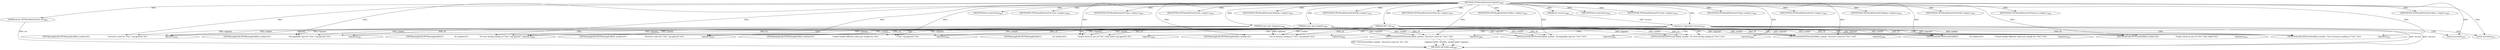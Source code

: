 digraph "TIFFReadDirEntryOutputErr" {  
"88086" [label = <(METHOD,TIFFReadDirEntryOutputErr)<SUB>3887</SUB>> ]
"88225" [label = <(METHOD_RETURN,void)<SUB>3887</SUB>> ]
"88087" [label = <(PARAM,TIFF *tif)<SUB>3887</SUB>> ]
"88088" [label = <(PARAM,enum TIFFReadDirEntryErr err)<SUB>3887</SUB>> ]
"88089" [label = <(PARAM,const char *module)<SUB>3888</SUB>> ]
"88090" [label = <(PARAM,const char *tagname)<SUB>3888</SUB>> ]
"88091" [label = <(PARAM,int recover)<SUB>3889</SUB>> ]
"88094" [label = <(&lt;operator&gt;.logicalNot,!recover)<SUB>3891</SUB>> ]
"88098" [label = <(IDENTIFIER,err,switch(err))<SUB>3893</SUB>> ]
"88101" [label = <(IDENTIFIER,TIFFReadDirEntryErrCount,&lt;empty&gt;)<SUB>3895</SUB>> ]
"88102" [label = <(TIFFErrorExtR,TIFFErrorExtR(tif, module, &quot;Incorrect count for \&quot;%s\&quot;&quot;,\012                              tagname))<SUB>3896</SUB>> ]
"88109" [label = <(IDENTIFIER,TIFFReadDirEntryErrType,&lt;empty&gt;)<SUB>3899</SUB>> ]
"88110" [label = <(TIFFErrorExtR,TIFFErrorExtR(tif, module, &quot;Incompatible type for \&quot;%s\&quot;&quot;,\012                              tagname))<SUB>3900</SUB>> ]
"88117" [label = <(IDENTIFIER,TIFFReadDirEntryErrIo,&lt;empty&gt;)<SUB>3903</SUB>> ]
"88118" [label = <(TIFFErrorExtR,TIFFErrorExtR(tif, module, &quot;IO error during reading of \&quot;%s\&quot;&quot;,\012                              tagname))<SUB>3904</SUB>> ]
"88125" [label = <(IDENTIFIER,TIFFReadDirEntryErrRange,&lt;empty&gt;)<SUB>3907</SUB>> ]
"88126" [label = <(TIFFErrorExtR,TIFFErrorExtR(tif, module, &quot;Incorrect value for \&quot;%s\&quot;&quot;,\012                              tagname))<SUB>3908</SUB>> ]
"88133" [label = <(IDENTIFIER,TIFFReadDirEntryErrPsdif,&lt;empty&gt;)<SUB>3911</SUB>> ]
"88134" [label = <(TIFFErrorExtR,TIFFErrorExtR(\012                    tif, module,\012                    &quot;Cannot handle different values per sample for \&quot;%s\&quot;&quot;,\012                    tagname))<SUB>3912</SUB>> ]
"88141" [label = <(IDENTIFIER,TIFFReadDirEntryErrSizesan,&lt;empty&gt;)<SUB>3917</SUB>> ]
"88142" [label = <(TIFFErrorExtR,TIFFErrorExtR(tif, module,\012                              &quot;Sanity check on size of \&quot;%s\&quot; value failed&quot;,\012                              tagname))<SUB>3918</SUB>> ]
"88149" [label = <(IDENTIFIER,TIFFReadDirEntryErrAlloc,&lt;empty&gt;)<SUB>3922</SUB>> ]
"88150" [label = <(TIFFErrorExtR,TIFFErrorExtR(tif, module, &quot;Out of memory reading of \&quot;%s\&quot;&quot;,\012                              tagname))<SUB>3923</SUB>> ]
"88157" [label = <(assert,assert(0))<SUB>3927</SUB>> ]
"88163" [label = <(IDENTIFIER,err,switch(err))<SUB>3933</SUB>> ]
"88166" [label = <(IDENTIFIER,TIFFReadDirEntryErrCount,&lt;empty&gt;)<SUB>3935</SUB>> ]
"88167" [label = <(TIFFWarningExtR,TIFFWarningExtR(tif, module,\012                                &quot;Incorrect count for \&quot;%s\&quot;; tag ignored&quot;,\012                                tagname))<SUB>3936</SUB>> ]
"88174" [label = <(IDENTIFIER,TIFFReadDirEntryErrType,&lt;empty&gt;)<SUB>3940</SUB>> ]
"88175" [label = <(TIFFWarningExtR,TIFFWarningExtR(tif, module,\012                                &quot;Incompatible type for \&quot;%s\&quot;; tag ignored&quot;,\012                                tagname))<SUB>3941</SUB>> ]
"88182" [label = <(IDENTIFIER,TIFFReadDirEntryErrIo,&lt;empty&gt;)<SUB>3945</SUB>> ]
"88183" [label = <(TIFFWarningExtR,TIFFWarningExtR(\012                    tif, module,\012                    &quot;IO error during reading of \&quot;%s\&quot;; tag ignored&quot;, tagname))<SUB>3946</SUB>> ]
"88190" [label = <(IDENTIFIER,TIFFReadDirEntryErrRange,&lt;empty&gt;)<SUB>3950</SUB>> ]
"88191" [label = <(TIFFWarningExtR,TIFFWarningExtR(tif, module,\012                                &quot;Incorrect value for \&quot;%s\&quot;; tag ignored&quot;,\012                                tagname))<SUB>3951</SUB>> ]
"88198" [label = <(IDENTIFIER,TIFFReadDirEntryErrPsdif,&lt;empty&gt;)<SUB>3955</SUB>> ]
"88199" [label = <(TIFFWarningExtR,TIFFWarningExtR(tif, module,\012                                &quot;Cannot handle different values per sample for &quot;\012                                &quot;\&quot;%s\&quot;; tag ignored&quot;,\012                                tagname))<SUB>3956</SUB>> ]
"88206" [label = <(IDENTIFIER,TIFFReadDirEntryErrSizesan,&lt;empty&gt;)<SUB>3961</SUB>> ]
"88207" [label = <(TIFFWarningExtR,TIFFWarningExtR(\012                    tif, module,\012                    &quot;Sanity check on size of \&quot;%s\&quot; value failed; tag ignored&quot;,\012                    tagname))<SUB>3962</SUB>> ]
"88214" [label = <(IDENTIFIER,TIFFReadDirEntryErrAlloc,&lt;empty&gt;)<SUB>3967</SUB>> ]
"88215" [label = <(TIFFWarningExtR,TIFFWarningExtR(tif, module,\012                                &quot;Out of memory reading of \&quot;%s\&quot;; tag ignored&quot;,\012                                tagname))<SUB>3968</SUB>> ]
"88222" [label = <(assert,assert(0))<SUB>3973</SUB>> ]
  "88088" -> "88225"  [ label = "DDG: err"] 
  "88094" -> "88225"  [ label = "DDG: recover"] 
  "88094" -> "88225"  [ label = "DDG: !recover"] 
  "88102" -> "88225"  [ label = "DDG: tif"] 
  "88102" -> "88225"  [ label = "DDG: module"] 
  "88102" -> "88225"  [ label = "DDG: tagname"] 
  "88102" -> "88225"  [ label = "DDG: TIFFErrorExtR(tif, module, &quot;Incorrect count for \&quot;%s\&quot;&quot;,\012                              tagname)"] 
  "88086" -> "88087"  [ label = "DDG: "] 
  "88086" -> "88088"  [ label = "DDG: "] 
  "88086" -> "88089"  [ label = "DDG: "] 
  "88086" -> "88090"  [ label = "DDG: "] 
  "88086" -> "88091"  [ label = "DDG: "] 
  "88091" -> "88094"  [ label = "DDG: recover"] 
  "88086" -> "88094"  [ label = "DDG: "] 
  "88086" -> "88098"  [ label = "DDG: "] 
  "88086" -> "88101"  [ label = "DDG: "] 
  "88086" -> "88109"  [ label = "DDG: "] 
  "88086" -> "88117"  [ label = "DDG: "] 
  "88086" -> "88125"  [ label = "DDG: "] 
  "88086" -> "88133"  [ label = "DDG: "] 
  "88086" -> "88141"  [ label = "DDG: "] 
  "88086" -> "88149"  [ label = "DDG: "] 
  "88086" -> "88163"  [ label = "DDG: "] 
  "88087" -> "88102"  [ label = "DDG: tif"] 
  "88086" -> "88102"  [ label = "DDG: "] 
  "88089" -> "88102"  [ label = "DDG: module"] 
  "88090" -> "88102"  [ label = "DDG: tagname"] 
  "88087" -> "88110"  [ label = "DDG: tif"] 
  "88086" -> "88110"  [ label = "DDG: "] 
  "88089" -> "88110"  [ label = "DDG: module"] 
  "88090" -> "88110"  [ label = "DDG: tagname"] 
  "88087" -> "88118"  [ label = "DDG: tif"] 
  "88086" -> "88118"  [ label = "DDG: "] 
  "88089" -> "88118"  [ label = "DDG: module"] 
  "88090" -> "88118"  [ label = "DDG: tagname"] 
  "88087" -> "88126"  [ label = "DDG: tif"] 
  "88086" -> "88126"  [ label = "DDG: "] 
  "88089" -> "88126"  [ label = "DDG: module"] 
  "88090" -> "88126"  [ label = "DDG: tagname"] 
  "88087" -> "88134"  [ label = "DDG: tif"] 
  "88086" -> "88134"  [ label = "DDG: "] 
  "88089" -> "88134"  [ label = "DDG: module"] 
  "88090" -> "88134"  [ label = "DDG: tagname"] 
  "88087" -> "88142"  [ label = "DDG: tif"] 
  "88086" -> "88142"  [ label = "DDG: "] 
  "88089" -> "88142"  [ label = "DDG: module"] 
  "88090" -> "88142"  [ label = "DDG: tagname"] 
  "88087" -> "88150"  [ label = "DDG: tif"] 
  "88086" -> "88150"  [ label = "DDG: "] 
  "88089" -> "88150"  [ label = "DDG: module"] 
  "88090" -> "88150"  [ label = "DDG: tagname"] 
  "88086" -> "88157"  [ label = "DDG: "] 
  "88086" -> "88166"  [ label = "DDG: "] 
  "88086" -> "88174"  [ label = "DDG: "] 
  "88086" -> "88182"  [ label = "DDG: "] 
  "88086" -> "88190"  [ label = "DDG: "] 
  "88086" -> "88198"  [ label = "DDG: "] 
  "88086" -> "88206"  [ label = "DDG: "] 
  "88086" -> "88214"  [ label = "DDG: "] 
  "88087" -> "88167"  [ label = "DDG: tif"] 
  "88086" -> "88167"  [ label = "DDG: "] 
  "88089" -> "88167"  [ label = "DDG: module"] 
  "88090" -> "88167"  [ label = "DDG: tagname"] 
  "88087" -> "88175"  [ label = "DDG: tif"] 
  "88086" -> "88175"  [ label = "DDG: "] 
  "88089" -> "88175"  [ label = "DDG: module"] 
  "88090" -> "88175"  [ label = "DDG: tagname"] 
  "88087" -> "88183"  [ label = "DDG: tif"] 
  "88086" -> "88183"  [ label = "DDG: "] 
  "88089" -> "88183"  [ label = "DDG: module"] 
  "88090" -> "88183"  [ label = "DDG: tagname"] 
  "88087" -> "88191"  [ label = "DDG: tif"] 
  "88086" -> "88191"  [ label = "DDG: "] 
  "88089" -> "88191"  [ label = "DDG: module"] 
  "88090" -> "88191"  [ label = "DDG: tagname"] 
  "88087" -> "88199"  [ label = "DDG: tif"] 
  "88086" -> "88199"  [ label = "DDG: "] 
  "88089" -> "88199"  [ label = "DDG: module"] 
  "88090" -> "88199"  [ label = "DDG: tagname"] 
  "88087" -> "88207"  [ label = "DDG: tif"] 
  "88086" -> "88207"  [ label = "DDG: "] 
  "88089" -> "88207"  [ label = "DDG: module"] 
  "88090" -> "88207"  [ label = "DDG: tagname"] 
  "88087" -> "88215"  [ label = "DDG: tif"] 
  "88086" -> "88215"  [ label = "DDG: "] 
  "88089" -> "88215"  [ label = "DDG: module"] 
  "88090" -> "88215"  [ label = "DDG: tagname"] 
  "88086" -> "88222"  [ label = "DDG: "] 
  "88094" -> "88102"  [ label = "CDG: "] 
  "88094" -> "88134"  [ label = "CDG: "] 
  "88094" -> "88150"  [ label = "CDG: "] 
  "88094" -> "88157"  [ label = "CDG: "] 
  "88094" -> "88126"  [ label = "CDG: "] 
  "88094" -> "88142"  [ label = "CDG: "] 
  "88094" -> "88118"  [ label = "CDG: "] 
  "88094" -> "88110"  [ label = "CDG: "] 
  "88094" -> "88191"  [ label = "CDG: "] 
  "88094" -> "88183"  [ label = "CDG: "] 
  "88094" -> "88167"  [ label = "CDG: "] 
  "88094" -> "88199"  [ label = "CDG: "] 
  "88094" -> "88175"  [ label = "CDG: "] 
  "88094" -> "88207"  [ label = "CDG: "] 
  "88094" -> "88222"  [ label = "CDG: "] 
  "88094" -> "88215"  [ label = "CDG: "] 
}
